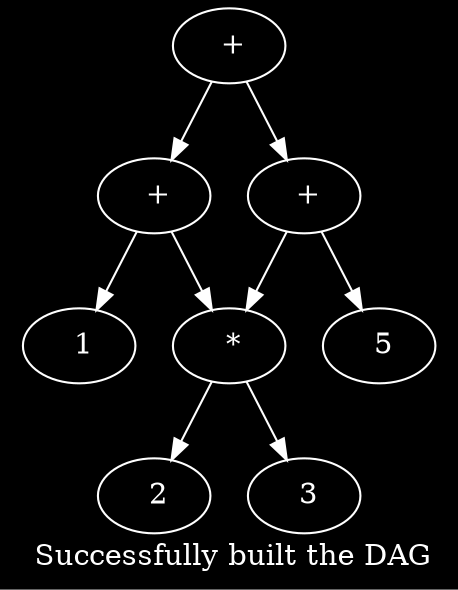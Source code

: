 digraph visualiseAST {
	color=white;
	fontcolor=white;
	bgcolor=black;
	label=" Successfully built the DAG";
	node [color=white fontcolor=white  label=" 1"]; addr_0
	node [color=white fontcolor=white  label=" 2"]; addr_1
	node [color=white fontcolor=white  label=" 3"]; addr_2
	node [color=white fontcolor=white  label=" *"]; addr_3
	node [color=white fontcolor=white  label=" +"]; addr_4
	node [color=white fontcolor=white  label=" 5"]; addr_5
	node [color=white fontcolor=white  label=" +"]; addr_6
	node [color=white fontcolor=white  label=" +"]; addr_7
	addr_3 -> addr_1 [color=white fontcolor=white ];
	addr_3 -> addr_2 [color=white fontcolor=white ];
	addr_4 -> addr_0 [color=white fontcolor=white ];
	addr_4 -> addr_3 [color=white fontcolor=white ];
	addr_6 -> addr_5 [color=white fontcolor=white ];
	addr_6 -> addr_3 [color=white fontcolor=white ];
	addr_7 -> addr_4 [color=white fontcolor=white ];
	addr_7 -> addr_6 [color=white fontcolor=white ];
}
